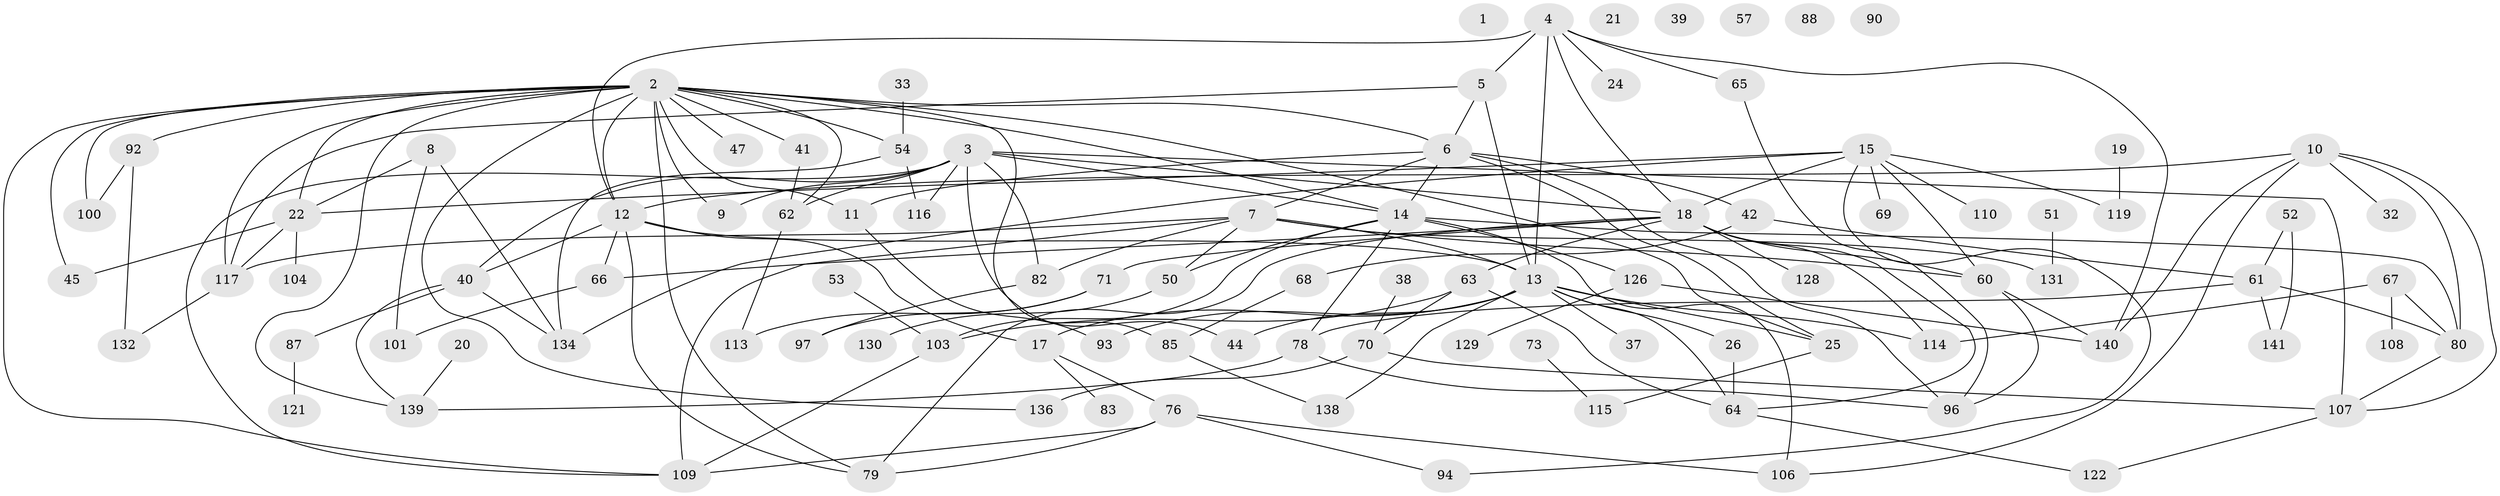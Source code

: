 // original degree distribution, {0: 0.0425531914893617, 6: 0.07801418439716312, 4: 0.15602836879432624, 3: 0.1702127659574468, 2: 0.2553191489361702, 1: 0.16312056737588654, 5: 0.11347517730496454, 7: 0.02127659574468085}
// Generated by graph-tools (version 1.1) at 2025/16/03/04/25 18:16:27]
// undirected, 98 vertices, 161 edges
graph export_dot {
graph [start="1"]
  node [color=gray90,style=filled];
  1;
  2 [super="+30+31+95+98+124+135"];
  3 [super="+16+35+46+81"];
  4 [super="+27+36+86"];
  5 [super="+48+72"];
  6 [super="+23+49+112"];
  7 [super="+34+120"];
  8 [super="+75"];
  9;
  10 [super="+137"];
  11 [super="+125"];
  12 [super="+56+58"];
  13 [super="+59+105+111+118+123"];
  14 [super="+28+43+74+77+84+91"];
  15 [super="+29+102"];
  17 [super="+55"];
  18 [super="+89+99+127+133"];
  19;
  20;
  21;
  22;
  24;
  25;
  26;
  32;
  33;
  37;
  38;
  39;
  40;
  41;
  42;
  44;
  45;
  47;
  50;
  51;
  52;
  53;
  54;
  57;
  60;
  61;
  62;
  63;
  64;
  65;
  66;
  67;
  68;
  69;
  70;
  71;
  73;
  76;
  78;
  79;
  80;
  82;
  83;
  85;
  87;
  88;
  90;
  92;
  93;
  94;
  96;
  97;
  100;
  101;
  103;
  104;
  106;
  107;
  108;
  109;
  110;
  113;
  114;
  115;
  116;
  117;
  119;
  121;
  122;
  126;
  128;
  129;
  130;
  131;
  132;
  134;
  136;
  138;
  139;
  140;
  141;
  2 -- 9;
  2 -- 45;
  2 -- 62;
  2 -- 47;
  2 -- 100;
  2 -- 117;
  2 -- 109;
  2 -- 54;
  2 -- 22;
  2 -- 136;
  2 -- 139;
  2 -- 12;
  2 -- 25;
  2 -- 41;
  2 -- 85;
  2 -- 92;
  2 -- 79;
  2 -- 6;
  2 -- 11;
  2 -- 14 [weight=2];
  3 -- 18 [weight=2];
  3 -- 40;
  3 -- 44;
  3 -- 62;
  3 -- 82;
  3 -- 116;
  3 -- 9;
  3 -- 107;
  3 -- 109;
  3 -- 14;
  4 -- 5 [weight=2];
  4 -- 24;
  4 -- 65;
  4 -- 140;
  4 -- 12;
  4 -- 13;
  4 -- 18;
  5 -- 117;
  5 -- 6;
  5 -- 13;
  6 -- 42;
  6 -- 96;
  6 -- 25;
  6 -- 11;
  6 -- 7;
  6 -- 14 [weight=3];
  7 -- 50;
  7 -- 82;
  7 -- 117;
  7 -- 109;
  7 -- 131;
  7 -- 60;
  7 -- 13;
  8 -- 134;
  8 -- 101;
  8 -- 22;
  10 -- 32;
  10 -- 80;
  10 -- 106;
  10 -- 107;
  10 -- 140;
  10 -- 12;
  11 -- 93;
  12 -- 66;
  12 -- 40;
  12 -- 79;
  12 -- 13 [weight=2];
  12 -- 17;
  13 -- 26;
  13 -- 17;
  13 -- 25;
  13 -- 64;
  13 -- 93;
  13 -- 44;
  13 -- 114;
  13 -- 37;
  13 -- 138;
  14 -- 80;
  14 -- 106;
  14 -- 103;
  14 -- 50;
  14 -- 78;
  14 -- 126;
  15 -- 110;
  15 -- 69;
  15 -- 134;
  15 -- 22;
  15 -- 119;
  15 -- 60;
  15 -- 94;
  15 -- 18;
  17 -- 83;
  17 -- 76;
  18 -- 79;
  18 -- 63;
  18 -- 64;
  18 -- 128;
  18 -- 114;
  18 -- 71;
  18 -- 60;
  18 -- 66;
  19 -- 119;
  20 -- 139;
  22 -- 45;
  22 -- 104;
  22 -- 117;
  25 -- 115;
  26 -- 64;
  33 -- 54;
  38 -- 70;
  40 -- 87;
  40 -- 134;
  40 -- 139;
  41 -- 62;
  42 -- 61;
  42 -- 68;
  50 -- 130;
  51 -- 131;
  52 -- 61;
  52 -- 141;
  53 -- 103;
  54 -- 116;
  54 -- 134;
  60 -- 96;
  60 -- 140;
  61 -- 78;
  61 -- 80;
  61 -- 141;
  62 -- 113;
  63 -- 64;
  63 -- 70;
  63 -- 103;
  64 -- 122;
  65 -- 96;
  66 -- 101;
  67 -- 80;
  67 -- 108;
  67 -- 114;
  68 -- 85;
  70 -- 107;
  70 -- 136;
  71 -- 97;
  71 -- 113;
  73 -- 115;
  76 -- 79;
  76 -- 94;
  76 -- 106;
  76 -- 109;
  78 -- 96;
  78 -- 139;
  80 -- 107;
  82 -- 97;
  85 -- 138;
  87 -- 121;
  92 -- 100;
  92 -- 132;
  103 -- 109;
  107 -- 122;
  117 -- 132;
  126 -- 129;
  126 -- 140;
}
